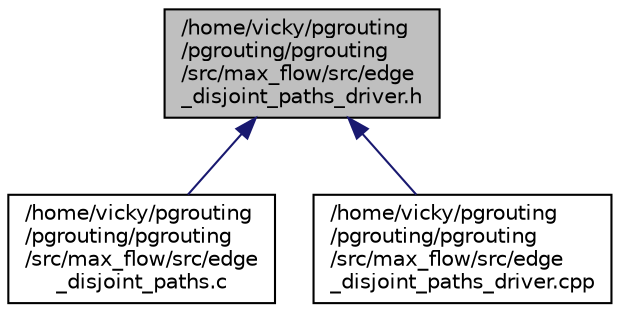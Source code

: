 digraph "/home/vicky/pgrouting/pgrouting/pgrouting/src/max_flow/src/edge_disjoint_paths_driver.h"
{
  edge [fontname="Helvetica",fontsize="10",labelfontname="Helvetica",labelfontsize="10"];
  node [fontname="Helvetica",fontsize="10",shape=record];
  Node6 [label="/home/vicky/pgrouting\l/pgrouting/pgrouting\l/src/max_flow/src/edge\l_disjoint_paths_driver.h",height=0.2,width=0.4,color="black", fillcolor="grey75", style="filled", fontcolor="black"];
  Node6 -> Node7 [dir="back",color="midnightblue",fontsize="10",style="solid",fontname="Helvetica"];
  Node7 [label="/home/vicky/pgrouting\l/pgrouting/pgrouting\l/src/max_flow/src/edge\l_disjoint_paths.c",height=0.2,width=0.4,color="black", fillcolor="white", style="filled",URL="$edge__disjoint__paths_8c.html"];
  Node6 -> Node8 [dir="back",color="midnightblue",fontsize="10",style="solid",fontname="Helvetica"];
  Node8 [label="/home/vicky/pgrouting\l/pgrouting/pgrouting\l/src/max_flow/src/edge\l_disjoint_paths_driver.cpp",height=0.2,width=0.4,color="black", fillcolor="white", style="filled",URL="$edge__disjoint__paths__driver_8cpp.html"];
}
